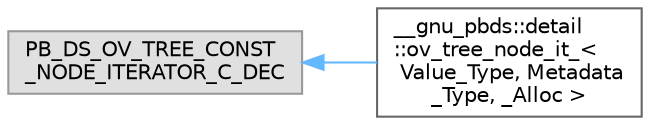 digraph "Graphical Class Hierarchy"
{
 // LATEX_PDF_SIZE
  bgcolor="transparent";
  edge [fontname=Helvetica,fontsize=10,labelfontname=Helvetica,labelfontsize=10];
  node [fontname=Helvetica,fontsize=10,shape=box,height=0.2,width=0.4];
  rankdir="LR";
  Node0 [id="Node000000",label="PB_DS_OV_TREE_CONST\l_NODE_ITERATOR_C_DEC",height=0.2,width=0.4,color="grey60", fillcolor="#E0E0E0", style="filled",tooltip=" "];
  Node0 -> Node1 [id="edge329_Node000000_Node000001",dir="back",color="steelblue1",style="solid",tooltip=" "];
  Node1 [id="Node000001",label="__gnu_pbds::detail\l::ov_tree_node_it_\<\l Value_Type, Metadata\l_Type, _Alloc \>",height=0.2,width=0.4,color="grey40", fillcolor="white", style="filled",URL="$class____gnu__pbds_1_1detail_1_1ov__tree__node__it__.html",tooltip="Node reference."];
}
